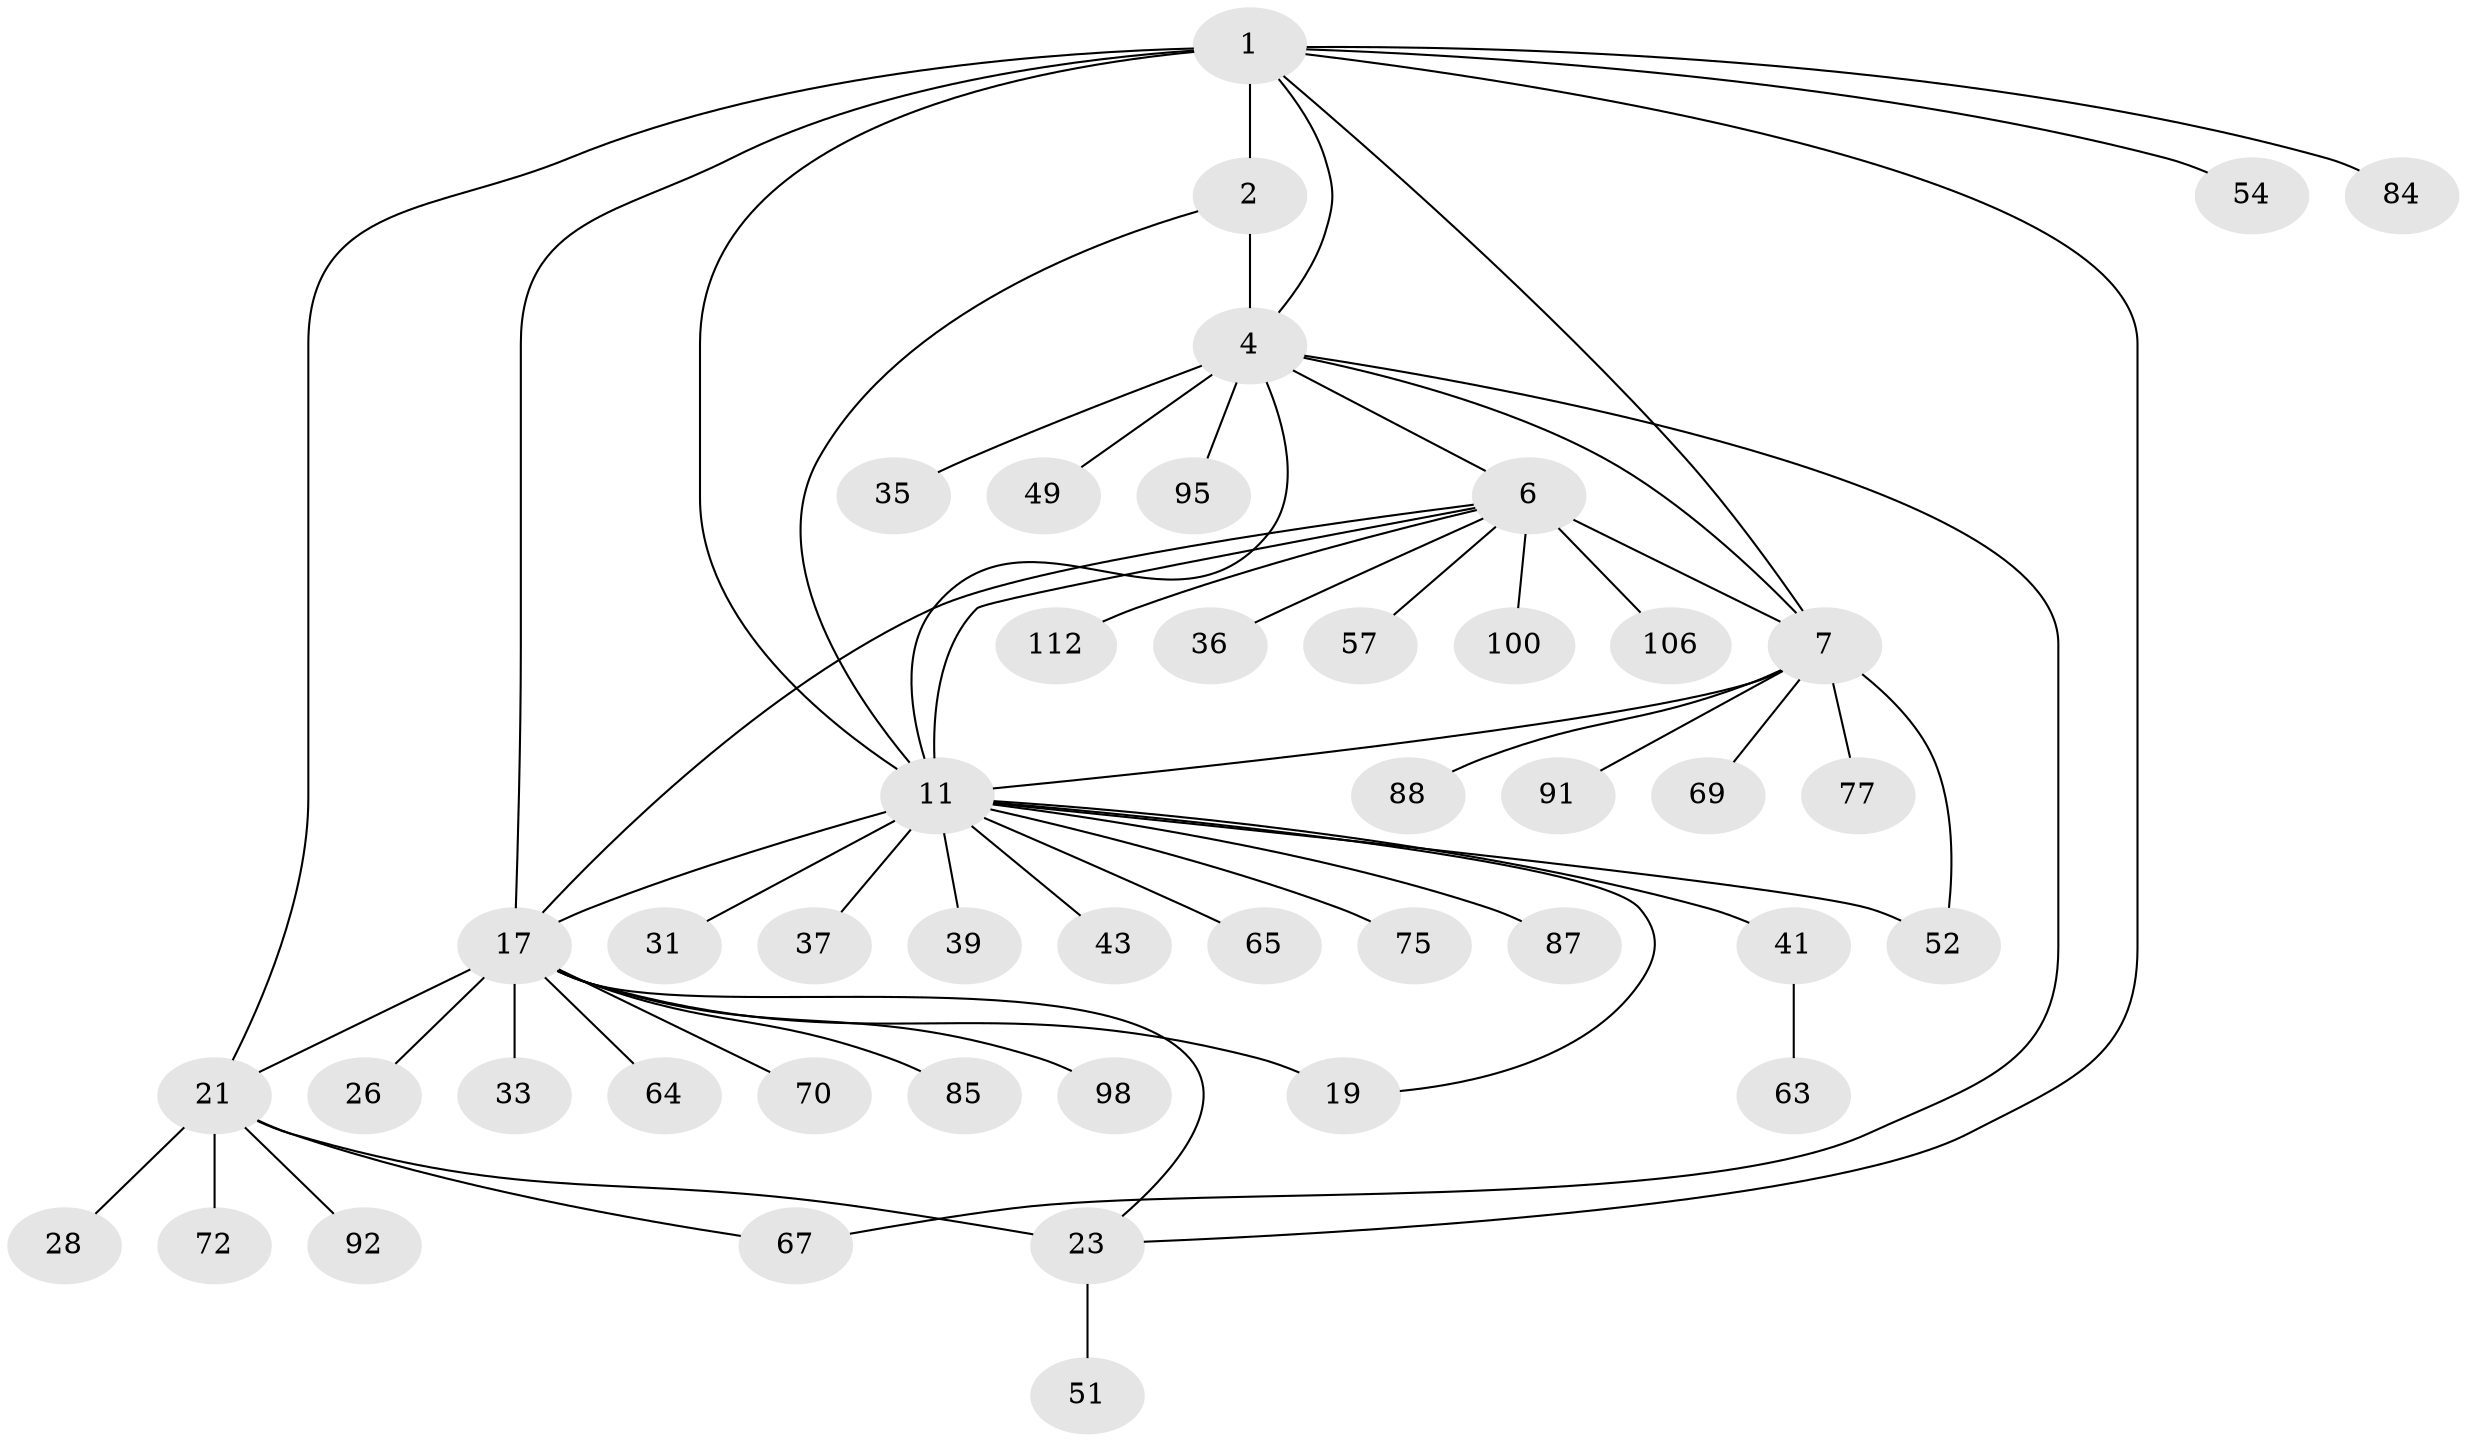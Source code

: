 // original degree distribution, {6: 0.04424778761061947, 7: 0.035398230088495575, 11: 0.008849557522123894, 9: 0.035398230088495575, 10: 0.02654867256637168, 8: 0.02654867256637168, 12: 0.008849557522123894, 5: 0.017699115044247787, 4: 0.017699115044247787, 15: 0.008849557522123894, 1: 0.6283185840707964, 2: 0.11504424778761062, 3: 0.02654867256637168}
// Generated by graph-tools (version 1.1) at 2025/19/03/04/25 18:19:34]
// undirected, 45 vertices, 59 edges
graph export_dot {
graph [start="1"]
  node [color=gray90,style=filled];
  1 [super="+25"];
  2 [super="+3+5+44+105+76"];
  4;
  6 [super="+10+55"];
  7 [super="+8+9"];
  11 [super="+13+101+15+47+12+14"];
  17 [super="+24+78+20+38+18+71"];
  19 [super="+66"];
  21 [super="+22+74"];
  23 [super="+53+94"];
  26;
  28;
  31 [super="+109+48"];
  33 [super="+86"];
  35;
  36;
  37;
  39;
  41 [super="+56+113"];
  43;
  49;
  51 [super="+81+83"];
  52;
  54;
  57;
  63 [super="+80"];
  64;
  65;
  67 [super="+108"];
  69;
  70;
  72;
  75;
  77;
  84;
  85;
  87 [super="+93+102"];
  88;
  91;
  92;
  95;
  98;
  100;
  106;
  112;
  1 -- 2 [weight=3];
  1 -- 4;
  1 -- 17 [weight=2];
  1 -- 7 [weight=2];
  1 -- 84;
  1 -- 21 [weight=2];
  1 -- 54;
  1 -- 23;
  1 -- 11;
  2 -- 4 [weight=3];
  2 -- 11;
  4 -- 7;
  4 -- 35;
  4 -- 49;
  4 -- 95;
  4 -- 67;
  4 -- 11;
  4 -- 6;
  6 -- 7 [weight=6];
  6 -- 11;
  6 -- 36;
  6 -- 57;
  6 -- 112;
  6 -- 17;
  6 -- 100;
  6 -- 106;
  7 -- 69;
  7 -- 77;
  7 -- 52;
  7 -- 88;
  7 -- 91;
  7 -- 11;
  11 -- 17 [weight=4];
  11 -- 87;
  11 -- 75;
  11 -- 65;
  11 -- 37;
  11 -- 43;
  11 -- 31;
  11 -- 39;
  11 -- 41;
  11 -- 19;
  11 -- 52;
  17 -- 19 [weight=3];
  17 -- 33;
  17 -- 98;
  17 -- 21 [weight=2];
  17 -- 23;
  17 -- 85;
  17 -- 26;
  17 -- 64;
  17 -- 70;
  21 -- 23 [weight=2];
  21 -- 67;
  21 -- 72;
  21 -- 28;
  21 -- 92;
  23 -- 51;
  41 -- 63;
}
